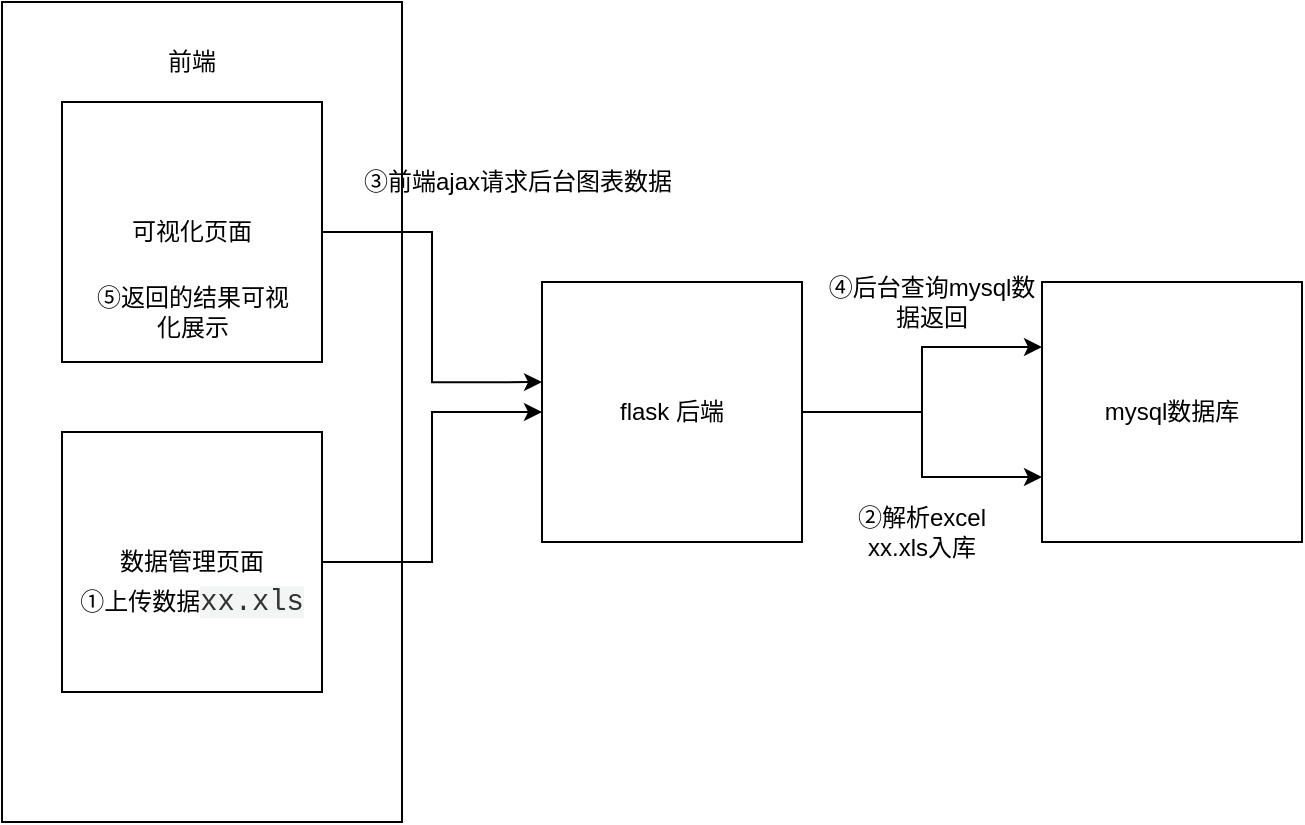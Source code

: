 <mxfile version="12.2.7" type="device" pages="1"><diagram id="bbleLSa4oNjzJ2c_RH_f" name="第 1 页"><mxGraphModel dx="696" dy="622" grid="1" gridSize="10" guides="1" tooltips="1" connect="1" arrows="1" fold="1" page="1" pageScale="1" pageWidth="827" pageHeight="1169" math="0" shadow="0"><root><mxCell id="0"/><mxCell id="1" parent="0"/><mxCell id="y19tmwqkktPUiEa2PNJ3-23" value="" style="rounded=0;whiteSpace=wrap;html=1;fillColor=none;" vertex="1" parent="1"><mxGeometry x="60" y="80" width="200" height="410" as="geometry"/></mxCell><mxCell id="y19tmwqkktPUiEa2PNJ3-7" style="edgeStyle=orthogonalEdgeStyle;rounded=0;orthogonalLoop=1;jettySize=auto;html=1;exitX=1;exitY=0.5;exitDx=0;exitDy=0;entryX=0;entryY=0.5;entryDx=0;entryDy=0;" edge="1" parent="1" source="y19tmwqkktPUiEa2PNJ3-1" target="y19tmwqkktPUiEa2PNJ3-4"><mxGeometry relative="1" as="geometry"/></mxCell><mxCell id="y19tmwqkktPUiEa2PNJ3-1" value="数据管理页面" style="whiteSpace=wrap;html=1;aspect=fixed;" vertex="1" parent="1"><mxGeometry x="90" y="295" width="130" height="130" as="geometry"/></mxCell><mxCell id="y19tmwqkktPUiEa2PNJ3-8" style="edgeStyle=orthogonalEdgeStyle;rounded=0;orthogonalLoop=1;jettySize=auto;html=1;entryX=0;entryY=0.385;entryDx=0;entryDy=0;entryPerimeter=0;" edge="1" parent="1" source="y19tmwqkktPUiEa2PNJ3-3" target="y19tmwqkktPUiEa2PNJ3-4"><mxGeometry relative="1" as="geometry"/></mxCell><mxCell id="y19tmwqkktPUiEa2PNJ3-3" value="可视化页面" style="whiteSpace=wrap;html=1;aspect=fixed;" vertex="1" parent="1"><mxGeometry x="90" y="130" width="130" height="130" as="geometry"/></mxCell><mxCell id="y19tmwqkktPUiEa2PNJ3-11" style="edgeStyle=orthogonalEdgeStyle;rounded=0;orthogonalLoop=1;jettySize=auto;html=1;entryX=0;entryY=0.75;entryDx=0;entryDy=0;" edge="1" parent="1" source="y19tmwqkktPUiEa2PNJ3-4" target="y19tmwqkktPUiEa2PNJ3-5"><mxGeometry relative="1" as="geometry"/></mxCell><mxCell id="y19tmwqkktPUiEa2PNJ3-27" style="edgeStyle=orthogonalEdgeStyle;rounded=0;orthogonalLoop=1;jettySize=auto;html=1;entryX=0;entryY=0.25;entryDx=0;entryDy=0;" edge="1" parent="1" source="y19tmwqkktPUiEa2PNJ3-4" target="y19tmwqkktPUiEa2PNJ3-5"><mxGeometry relative="1" as="geometry"/></mxCell><mxCell id="y19tmwqkktPUiEa2PNJ3-4" value="flask 后端" style="whiteSpace=wrap;html=1;aspect=fixed;" vertex="1" parent="1"><mxGeometry x="330" y="220" width="130" height="130" as="geometry"/></mxCell><mxCell id="y19tmwqkktPUiEa2PNJ3-5" value="mysql数据库" style="whiteSpace=wrap;html=1;aspect=fixed;" vertex="1" parent="1"><mxGeometry x="580" y="220" width="130" height="130" as="geometry"/></mxCell><mxCell id="y19tmwqkktPUiEa2PNJ3-12" value="&lt;div&gt;①上传数据&lt;span style=&quot;color: rgb(51 , 51 , 51) ; font-family: &amp;#34;lucida console&amp;#34; , &amp;#34;consolas&amp;#34; , &amp;#34;courier&amp;#34; , monospace ; font-size: 14.4px ; font-style: normal ; font-weight: 400 ; letter-spacing: normal ; text-align: left ; text-indent: 0px ; text-transform: none ; white-space: pre-wrap ; word-spacing: 0px ; background-color: rgb(243 , 244 , 244) ; display: inline ; float: none&quot;&gt;xx.xls&lt;/span&gt;&lt;/div&gt;" style="text;html=1;strokeColor=none;fillColor=none;align=center;verticalAlign=middle;whiteSpace=wrap;rounded=0;" vertex="1" parent="1"><mxGeometry x="80" y="370" width="150" height="20" as="geometry"/></mxCell><mxCell id="y19tmwqkktPUiEa2PNJ3-15" value="②解析excel xx.xls入库" style="text;html=1;strokeColor=none;fillColor=none;align=center;verticalAlign=middle;whiteSpace=wrap;rounded=0;" vertex="1" parent="1"><mxGeometry x="475" y="330" width="90" height="30" as="geometry"/></mxCell><mxCell id="y19tmwqkktPUiEa2PNJ3-16" value="③前端ajax请求后台图表数据" style="text;html=1;strokeColor=none;fillColor=none;align=center;verticalAlign=middle;whiteSpace=wrap;rounded=0;" vertex="1" parent="1"><mxGeometry x="223" y="160" width="190" height="20" as="geometry"/></mxCell><mxCell id="y19tmwqkktPUiEa2PNJ3-17" value="④后台查询mysql数据返回" style="text;html=1;strokeColor=none;fillColor=none;align=center;verticalAlign=middle;whiteSpace=wrap;rounded=0;" vertex="1" parent="1"><mxGeometry x="470" y="220" width="110" height="20" as="geometry"/></mxCell><mxCell id="y19tmwqkktPUiEa2PNJ3-19" value="⑤返回的结果可视化展示" style="text;html=1;strokeColor=none;fillColor=none;align=center;verticalAlign=middle;whiteSpace=wrap;rounded=0;" vertex="1" parent="1"><mxGeometry x="103.5" y="220" width="103" height="30" as="geometry"/></mxCell><mxCell id="y19tmwqkktPUiEa2PNJ3-24" value="前端" style="text;html=1;strokeColor=none;fillColor=none;align=center;verticalAlign=middle;whiteSpace=wrap;rounded=0;" vertex="1" parent="1"><mxGeometry x="135" y="100" width="40" height="20" as="geometry"/></mxCell></root></mxGraphModel></diagram></mxfile>